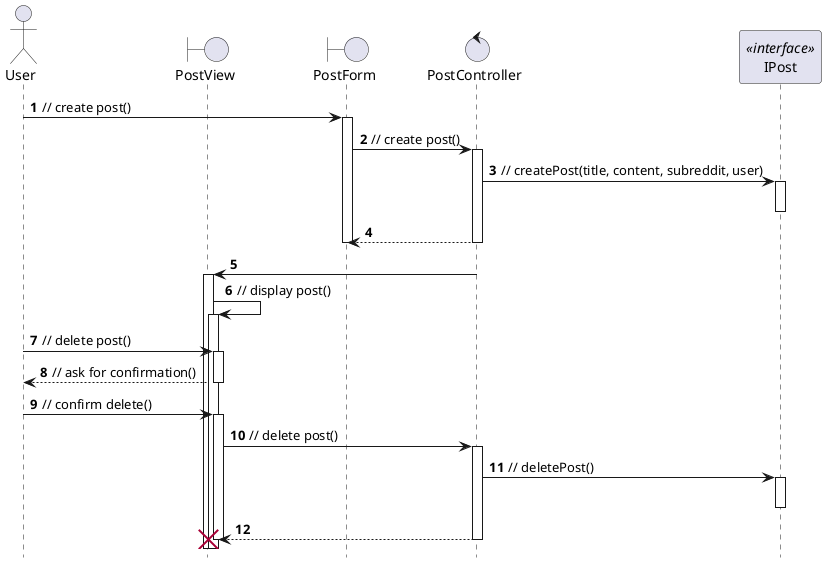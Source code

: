 @startuml

hide footbox
autoactivate on

actor User as user
boundary PostView as post_view
boundary PostForm as post_form
control PostController as post_ctl

participant IPost as post_int <<interface>>

autonumber
'Create post
user -> post_form : // create post()
post_form -> post_ctl : // create post()
post_ctl -> post_int : // createPost(title, content, subreddit, user)
deactivate post_int
post_ctl --> post_form
deactivate post_form
post_ctl -> post_view
post_view -> post_view : // display post()

'Delete post
user -> post_view : // delete post()
post_view --> user : // ask for confirmation()
user -> post_view : // confirm delete()
post_view -> post_ctl : // delete post()
post_ctl -> post_int : // deletePost()
deactivate post_int
post_ctl --> post_view

destroy post_view

@enduml
